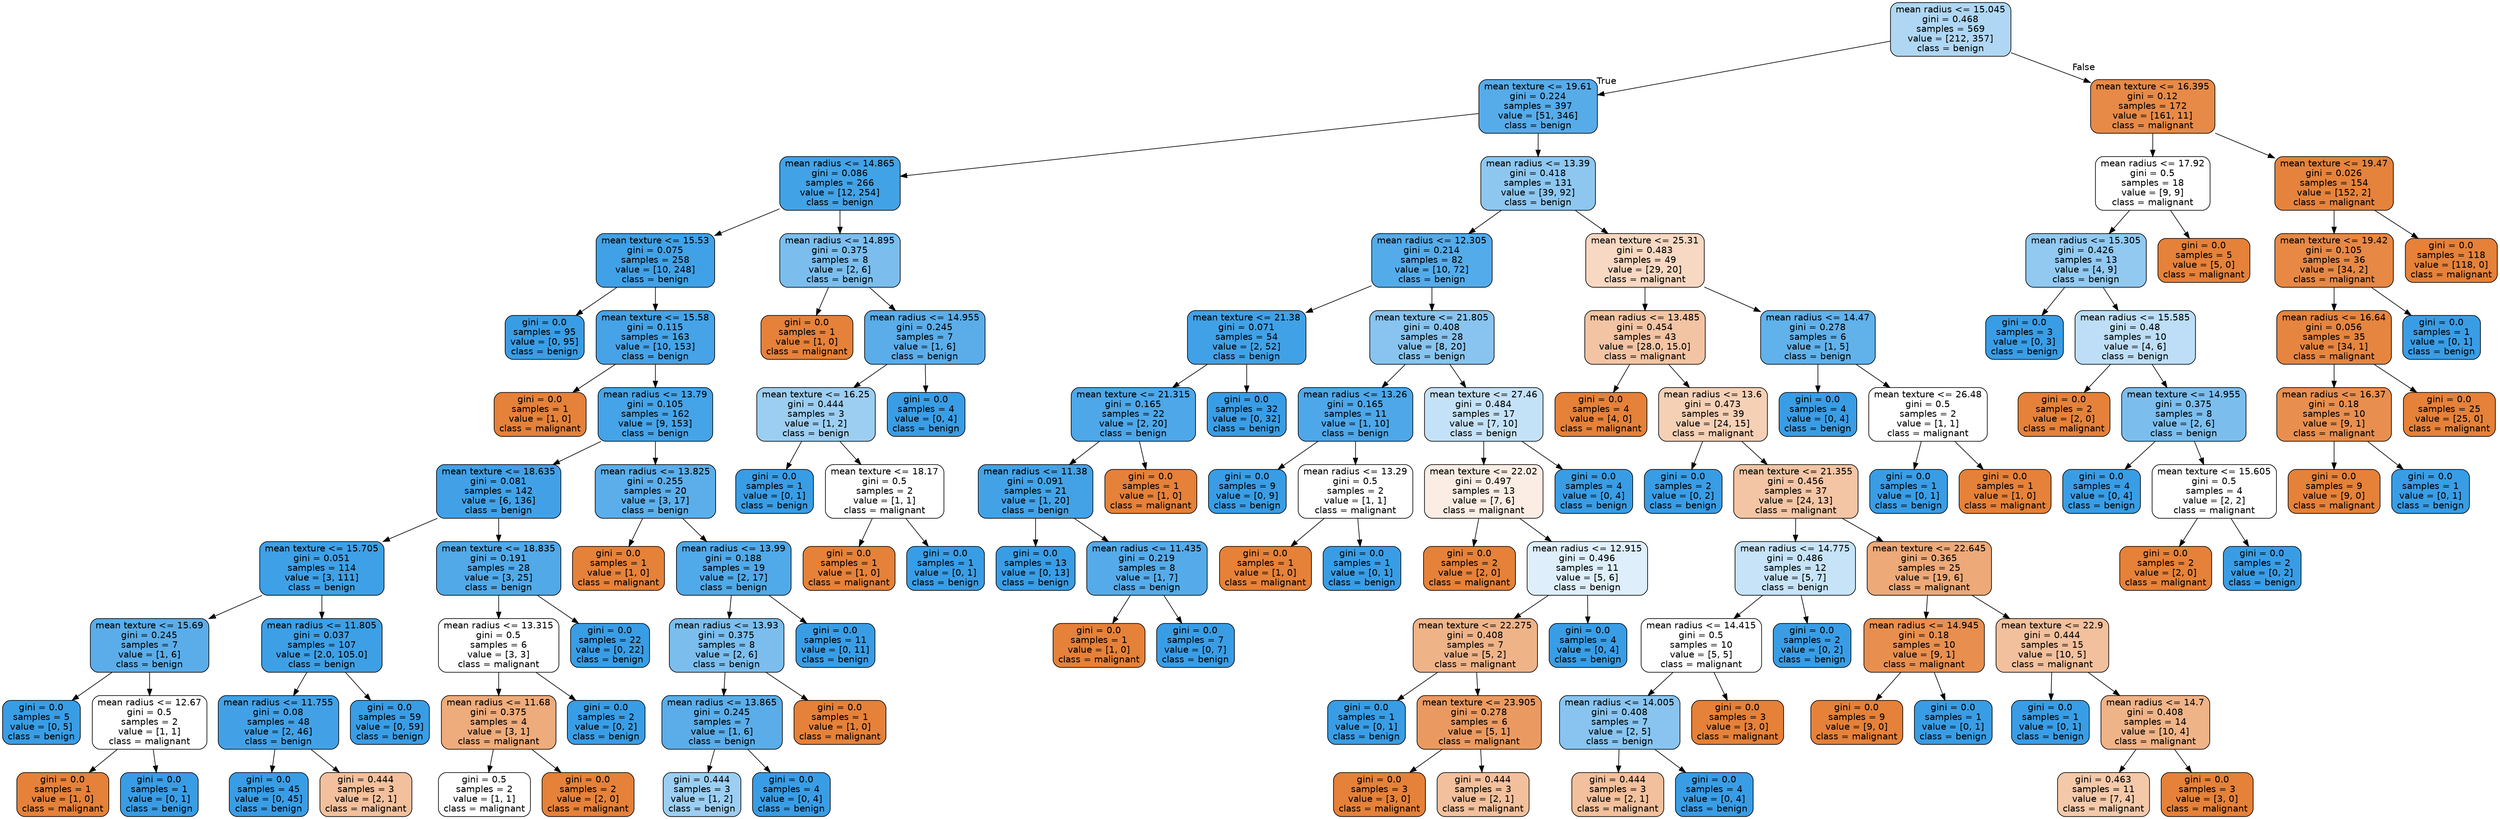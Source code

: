 digraph Tree {
node [shape=box, style="filled, rounded", color="black", fontname="helvetica"] ;
edge [fontname="helvetica"] ;
0 [label="mean radius <= 15.045\ngini = 0.468\nsamples = 569\nvalue = [212, 357]\nclass = benign", fillcolor="#afd7f4"] ;
1 [label="mean texture <= 19.61\ngini = 0.224\nsamples = 397\nvalue = [51, 346]\nclass = benign", fillcolor="#56abe9"] ;
0 -> 1 [labeldistance=2.5, labelangle=45, headlabel="True"] ;
2 [label="mean radius <= 14.865\ngini = 0.086\nsamples = 266\nvalue = [12, 254]\nclass = benign", fillcolor="#42a2e6"] ;
1 -> 2 ;
3 [label="mean texture <= 15.53\ngini = 0.075\nsamples = 258\nvalue = [10, 248]\nclass = benign", fillcolor="#41a1e6"] ;
2 -> 3 ;
4 [label="gini = 0.0\nsamples = 95\nvalue = [0, 95]\nclass = benign", fillcolor="#399de5"] ;
3 -> 4 ;
5 [label="mean texture <= 15.58\ngini = 0.115\nsamples = 163\nvalue = [10, 153]\nclass = benign", fillcolor="#46a3e7"] ;
3 -> 5 ;
6 [label="gini = 0.0\nsamples = 1\nvalue = [1, 0]\nclass = malignant", fillcolor="#e58139"] ;
5 -> 6 ;
7 [label="mean radius <= 13.79\ngini = 0.105\nsamples = 162\nvalue = [9, 153]\nclass = benign", fillcolor="#45a3e7"] ;
5 -> 7 ;
8 [label="mean texture <= 18.635\ngini = 0.081\nsamples = 142\nvalue = [6, 136]\nclass = benign", fillcolor="#42a1e6"] ;
7 -> 8 ;
9 [label="mean texture <= 15.705\ngini = 0.051\nsamples = 114\nvalue = [3, 111]\nclass = benign", fillcolor="#3ea0e6"] ;
8 -> 9 ;
10 [label="mean texture <= 15.69\ngini = 0.245\nsamples = 7\nvalue = [1, 6]\nclass = benign", fillcolor="#5aade9"] ;
9 -> 10 ;
11 [label="gini = 0.0\nsamples = 5\nvalue = [0, 5]\nclass = benign", fillcolor="#399de5"] ;
10 -> 11 ;
12 [label="mean radius <= 12.67\ngini = 0.5\nsamples = 2\nvalue = [1, 1]\nclass = malignant", fillcolor="#ffffff"] ;
10 -> 12 ;
13 [label="gini = 0.0\nsamples = 1\nvalue = [1, 0]\nclass = malignant", fillcolor="#e58139"] ;
12 -> 13 ;
14 [label="gini = 0.0\nsamples = 1\nvalue = [0, 1]\nclass = benign", fillcolor="#399de5"] ;
12 -> 14 ;
15 [label="mean radius <= 11.805\ngini = 0.037\nsamples = 107\nvalue = [2.0, 105.0]\nclass = benign", fillcolor="#3d9fe5"] ;
9 -> 15 ;
16 [label="mean radius <= 11.755\ngini = 0.08\nsamples = 48\nvalue = [2, 46]\nclass = benign", fillcolor="#42a1e6"] ;
15 -> 16 ;
17 [label="gini = 0.0\nsamples = 45\nvalue = [0, 45]\nclass = benign", fillcolor="#399de5"] ;
16 -> 17 ;
18 [label="gini = 0.444\nsamples = 3\nvalue = [2, 1]\nclass = malignant", fillcolor="#f2c09c"] ;
16 -> 18 ;
19 [label="gini = 0.0\nsamples = 59\nvalue = [0, 59]\nclass = benign", fillcolor="#399de5"] ;
15 -> 19 ;
20 [label="mean texture <= 18.835\ngini = 0.191\nsamples = 28\nvalue = [3, 25]\nclass = benign", fillcolor="#51a9e8"] ;
8 -> 20 ;
21 [label="mean radius <= 13.315\ngini = 0.5\nsamples = 6\nvalue = [3, 3]\nclass = malignant", fillcolor="#ffffff"] ;
20 -> 21 ;
22 [label="mean radius <= 11.68\ngini = 0.375\nsamples = 4\nvalue = [3, 1]\nclass = malignant", fillcolor="#eeab7b"] ;
21 -> 22 ;
23 [label="gini = 0.5\nsamples = 2\nvalue = [1, 1]\nclass = malignant", fillcolor="#ffffff"] ;
22 -> 23 ;
24 [label="gini = 0.0\nsamples = 2\nvalue = [2, 0]\nclass = malignant", fillcolor="#e58139"] ;
22 -> 24 ;
25 [label="gini = 0.0\nsamples = 2\nvalue = [0, 2]\nclass = benign", fillcolor="#399de5"] ;
21 -> 25 ;
26 [label="gini = 0.0\nsamples = 22\nvalue = [0, 22]\nclass = benign", fillcolor="#399de5"] ;
20 -> 26 ;
27 [label="mean radius <= 13.825\ngini = 0.255\nsamples = 20\nvalue = [3, 17]\nclass = benign", fillcolor="#5caeea"] ;
7 -> 27 ;
28 [label="gini = 0.0\nsamples = 1\nvalue = [1, 0]\nclass = malignant", fillcolor="#e58139"] ;
27 -> 28 ;
29 [label="mean radius <= 13.99\ngini = 0.188\nsamples = 19\nvalue = [2, 17]\nclass = benign", fillcolor="#50a9e8"] ;
27 -> 29 ;
30 [label="mean radius <= 13.93\ngini = 0.375\nsamples = 8\nvalue = [2, 6]\nclass = benign", fillcolor="#7bbeee"] ;
29 -> 30 ;
31 [label="mean radius <= 13.865\ngini = 0.245\nsamples = 7\nvalue = [1, 6]\nclass = benign", fillcolor="#5aade9"] ;
30 -> 31 ;
32 [label="gini = 0.444\nsamples = 3\nvalue = [1, 2]\nclass = benign", fillcolor="#9ccef2"] ;
31 -> 32 ;
33 [label="gini = 0.0\nsamples = 4\nvalue = [0, 4]\nclass = benign", fillcolor="#399de5"] ;
31 -> 33 ;
34 [label="gini = 0.0\nsamples = 1\nvalue = [1, 0]\nclass = malignant", fillcolor="#e58139"] ;
30 -> 34 ;
35 [label="gini = 0.0\nsamples = 11\nvalue = [0, 11]\nclass = benign", fillcolor="#399de5"] ;
29 -> 35 ;
36 [label="mean radius <= 14.895\ngini = 0.375\nsamples = 8\nvalue = [2, 6]\nclass = benign", fillcolor="#7bbeee"] ;
2 -> 36 ;
37 [label="gini = 0.0\nsamples = 1\nvalue = [1, 0]\nclass = malignant", fillcolor="#e58139"] ;
36 -> 37 ;
38 [label="mean radius <= 14.955\ngini = 0.245\nsamples = 7\nvalue = [1, 6]\nclass = benign", fillcolor="#5aade9"] ;
36 -> 38 ;
39 [label="mean texture <= 16.25\ngini = 0.444\nsamples = 3\nvalue = [1, 2]\nclass = benign", fillcolor="#9ccef2"] ;
38 -> 39 ;
40 [label="gini = 0.0\nsamples = 1\nvalue = [0, 1]\nclass = benign", fillcolor="#399de5"] ;
39 -> 40 ;
41 [label="mean texture <= 18.17\ngini = 0.5\nsamples = 2\nvalue = [1, 1]\nclass = malignant", fillcolor="#ffffff"] ;
39 -> 41 ;
42 [label="gini = 0.0\nsamples = 1\nvalue = [1, 0]\nclass = malignant", fillcolor="#e58139"] ;
41 -> 42 ;
43 [label="gini = 0.0\nsamples = 1\nvalue = [0, 1]\nclass = benign", fillcolor="#399de5"] ;
41 -> 43 ;
44 [label="gini = 0.0\nsamples = 4\nvalue = [0, 4]\nclass = benign", fillcolor="#399de5"] ;
38 -> 44 ;
45 [label="mean radius <= 13.39\ngini = 0.418\nsamples = 131\nvalue = [39, 92]\nclass = benign", fillcolor="#8dc7f0"] ;
1 -> 45 ;
46 [label="mean radius <= 12.305\ngini = 0.214\nsamples = 82\nvalue = [10, 72]\nclass = benign", fillcolor="#54abe9"] ;
45 -> 46 ;
47 [label="mean texture <= 21.38\ngini = 0.071\nsamples = 54\nvalue = [2, 52]\nclass = benign", fillcolor="#41a1e6"] ;
46 -> 47 ;
48 [label="mean texture <= 21.315\ngini = 0.165\nsamples = 22\nvalue = [2, 20]\nclass = benign", fillcolor="#4da7e8"] ;
47 -> 48 ;
49 [label="mean radius <= 11.38\ngini = 0.091\nsamples = 21\nvalue = [1, 20]\nclass = benign", fillcolor="#43a2e6"] ;
48 -> 49 ;
50 [label="gini = 0.0\nsamples = 13\nvalue = [0, 13]\nclass = benign", fillcolor="#399de5"] ;
49 -> 50 ;
51 [label="mean radius <= 11.435\ngini = 0.219\nsamples = 8\nvalue = [1, 7]\nclass = benign", fillcolor="#55abe9"] ;
49 -> 51 ;
52 [label="gini = 0.0\nsamples = 1\nvalue = [1, 0]\nclass = malignant", fillcolor="#e58139"] ;
51 -> 52 ;
53 [label="gini = 0.0\nsamples = 7\nvalue = [0, 7]\nclass = benign", fillcolor="#399de5"] ;
51 -> 53 ;
54 [label="gini = 0.0\nsamples = 1\nvalue = [1, 0]\nclass = malignant", fillcolor="#e58139"] ;
48 -> 54 ;
55 [label="gini = 0.0\nsamples = 32\nvalue = [0, 32]\nclass = benign", fillcolor="#399de5"] ;
47 -> 55 ;
56 [label="mean texture <= 21.805\ngini = 0.408\nsamples = 28\nvalue = [8, 20]\nclass = benign", fillcolor="#88c4ef"] ;
46 -> 56 ;
57 [label="mean radius <= 13.26\ngini = 0.165\nsamples = 11\nvalue = [1, 10]\nclass = benign", fillcolor="#4da7e8"] ;
56 -> 57 ;
58 [label="gini = 0.0\nsamples = 9\nvalue = [0, 9]\nclass = benign", fillcolor="#399de5"] ;
57 -> 58 ;
59 [label="mean radius <= 13.29\ngini = 0.5\nsamples = 2\nvalue = [1, 1]\nclass = malignant", fillcolor="#ffffff"] ;
57 -> 59 ;
60 [label="gini = 0.0\nsamples = 1\nvalue = [1, 0]\nclass = malignant", fillcolor="#e58139"] ;
59 -> 60 ;
61 [label="gini = 0.0\nsamples = 1\nvalue = [0, 1]\nclass = benign", fillcolor="#399de5"] ;
59 -> 61 ;
62 [label="mean texture <= 27.46\ngini = 0.484\nsamples = 17\nvalue = [7, 10]\nclass = benign", fillcolor="#c4e2f7"] ;
56 -> 62 ;
63 [label="mean texture <= 22.02\ngini = 0.497\nsamples = 13\nvalue = [7, 6]\nclass = malignant", fillcolor="#fbede3"] ;
62 -> 63 ;
64 [label="gini = 0.0\nsamples = 2\nvalue = [2, 0]\nclass = malignant", fillcolor="#e58139"] ;
63 -> 64 ;
65 [label="mean radius <= 12.915\ngini = 0.496\nsamples = 11\nvalue = [5, 6]\nclass = benign", fillcolor="#deeffb"] ;
63 -> 65 ;
66 [label="mean texture <= 22.275\ngini = 0.408\nsamples = 7\nvalue = [5, 2]\nclass = malignant", fillcolor="#efb388"] ;
65 -> 66 ;
67 [label="gini = 0.0\nsamples = 1\nvalue = [0, 1]\nclass = benign", fillcolor="#399de5"] ;
66 -> 67 ;
68 [label="mean texture <= 23.905\ngini = 0.278\nsamples = 6\nvalue = [5, 1]\nclass = malignant", fillcolor="#ea9a61"] ;
66 -> 68 ;
69 [label="gini = 0.0\nsamples = 3\nvalue = [3, 0]\nclass = malignant", fillcolor="#e58139"] ;
68 -> 69 ;
70 [label="gini = 0.444\nsamples = 3\nvalue = [2, 1]\nclass = malignant", fillcolor="#f2c09c"] ;
68 -> 70 ;
71 [label="gini = 0.0\nsamples = 4\nvalue = [0, 4]\nclass = benign", fillcolor="#399de5"] ;
65 -> 71 ;
72 [label="gini = 0.0\nsamples = 4\nvalue = [0, 4]\nclass = benign", fillcolor="#399de5"] ;
62 -> 72 ;
73 [label="mean texture <= 25.31\ngini = 0.483\nsamples = 49\nvalue = [29, 20]\nclass = malignant", fillcolor="#f7d8c2"] ;
45 -> 73 ;
74 [label="mean radius <= 13.485\ngini = 0.454\nsamples = 43\nvalue = [28.0, 15.0]\nclass = malignant", fillcolor="#f3c4a3"] ;
73 -> 74 ;
75 [label="gini = 0.0\nsamples = 4\nvalue = [4, 0]\nclass = malignant", fillcolor="#e58139"] ;
74 -> 75 ;
76 [label="mean radius <= 13.6\ngini = 0.473\nsamples = 39\nvalue = [24, 15]\nclass = malignant", fillcolor="#f5d0b5"] ;
74 -> 76 ;
77 [label="gini = 0.0\nsamples = 2\nvalue = [0, 2]\nclass = benign", fillcolor="#399de5"] ;
76 -> 77 ;
78 [label="mean texture <= 21.355\ngini = 0.456\nsamples = 37\nvalue = [24, 13]\nclass = malignant", fillcolor="#f3c5a4"] ;
76 -> 78 ;
79 [label="mean radius <= 14.775\ngini = 0.486\nsamples = 12\nvalue = [5, 7]\nclass = benign", fillcolor="#c6e3f8"] ;
78 -> 79 ;
80 [label="mean radius <= 14.415\ngini = 0.5\nsamples = 10\nvalue = [5, 5]\nclass = malignant", fillcolor="#ffffff"] ;
79 -> 80 ;
81 [label="mean radius <= 14.005\ngini = 0.408\nsamples = 7\nvalue = [2, 5]\nclass = benign", fillcolor="#88c4ef"] ;
80 -> 81 ;
82 [label="gini = 0.444\nsamples = 3\nvalue = [2, 1]\nclass = malignant", fillcolor="#f2c09c"] ;
81 -> 82 ;
83 [label="gini = 0.0\nsamples = 4\nvalue = [0, 4]\nclass = benign", fillcolor="#399de5"] ;
81 -> 83 ;
84 [label="gini = 0.0\nsamples = 3\nvalue = [3, 0]\nclass = malignant", fillcolor="#e58139"] ;
80 -> 84 ;
85 [label="gini = 0.0\nsamples = 2\nvalue = [0, 2]\nclass = benign", fillcolor="#399de5"] ;
79 -> 85 ;
86 [label="mean texture <= 22.645\ngini = 0.365\nsamples = 25\nvalue = [19, 6]\nclass = malignant", fillcolor="#eda978"] ;
78 -> 86 ;
87 [label="mean radius <= 14.945\ngini = 0.18\nsamples = 10\nvalue = [9, 1]\nclass = malignant", fillcolor="#e88f4f"] ;
86 -> 87 ;
88 [label="gini = 0.0\nsamples = 9\nvalue = [9, 0]\nclass = malignant", fillcolor="#e58139"] ;
87 -> 88 ;
89 [label="gini = 0.0\nsamples = 1\nvalue = [0, 1]\nclass = benign", fillcolor="#399de5"] ;
87 -> 89 ;
90 [label="mean texture <= 22.9\ngini = 0.444\nsamples = 15\nvalue = [10, 5]\nclass = malignant", fillcolor="#f2c09c"] ;
86 -> 90 ;
91 [label="gini = 0.0\nsamples = 1\nvalue = [0, 1]\nclass = benign", fillcolor="#399de5"] ;
90 -> 91 ;
92 [label="mean radius <= 14.7\ngini = 0.408\nsamples = 14\nvalue = [10, 4]\nclass = malignant", fillcolor="#efb388"] ;
90 -> 92 ;
93 [label="gini = 0.463\nsamples = 11\nvalue = [7, 4]\nclass = malignant", fillcolor="#f4c9aa"] ;
92 -> 93 ;
94 [label="gini = 0.0\nsamples = 3\nvalue = [3, 0]\nclass = malignant", fillcolor="#e58139"] ;
92 -> 94 ;
95 [label="mean radius <= 14.47\ngini = 0.278\nsamples = 6\nvalue = [1, 5]\nclass = benign", fillcolor="#61b1ea"] ;
73 -> 95 ;
96 [label="gini = 0.0\nsamples = 4\nvalue = [0, 4]\nclass = benign", fillcolor="#399de5"] ;
95 -> 96 ;
97 [label="mean texture <= 26.48\ngini = 0.5\nsamples = 2\nvalue = [1, 1]\nclass = malignant", fillcolor="#ffffff"] ;
95 -> 97 ;
98 [label="gini = 0.0\nsamples = 1\nvalue = [0, 1]\nclass = benign", fillcolor="#399de5"] ;
97 -> 98 ;
99 [label="gini = 0.0\nsamples = 1\nvalue = [1, 0]\nclass = malignant", fillcolor="#e58139"] ;
97 -> 99 ;
100 [label="mean texture <= 16.395\ngini = 0.12\nsamples = 172\nvalue = [161, 11]\nclass = malignant", fillcolor="#e78a47"] ;
0 -> 100 [labeldistance=2.5, labelangle=-45, headlabel="False"] ;
101 [label="mean radius <= 17.92\ngini = 0.5\nsamples = 18\nvalue = [9, 9]\nclass = malignant", fillcolor="#ffffff"] ;
100 -> 101 ;
102 [label="mean radius <= 15.305\ngini = 0.426\nsamples = 13\nvalue = [4, 9]\nclass = benign", fillcolor="#91c9f1"] ;
101 -> 102 ;
103 [label="gini = 0.0\nsamples = 3\nvalue = [0, 3]\nclass = benign", fillcolor="#399de5"] ;
102 -> 103 ;
104 [label="mean radius <= 15.585\ngini = 0.48\nsamples = 10\nvalue = [4, 6]\nclass = benign", fillcolor="#bddef6"] ;
102 -> 104 ;
105 [label="gini = 0.0\nsamples = 2\nvalue = [2, 0]\nclass = malignant", fillcolor="#e58139"] ;
104 -> 105 ;
106 [label="mean texture <= 14.955\ngini = 0.375\nsamples = 8\nvalue = [2, 6]\nclass = benign", fillcolor="#7bbeee"] ;
104 -> 106 ;
107 [label="gini = 0.0\nsamples = 4\nvalue = [0, 4]\nclass = benign", fillcolor="#399de5"] ;
106 -> 107 ;
108 [label="mean texture <= 15.605\ngini = 0.5\nsamples = 4\nvalue = [2, 2]\nclass = malignant", fillcolor="#ffffff"] ;
106 -> 108 ;
109 [label="gini = 0.0\nsamples = 2\nvalue = [2, 0]\nclass = malignant", fillcolor="#e58139"] ;
108 -> 109 ;
110 [label="gini = 0.0\nsamples = 2\nvalue = [0, 2]\nclass = benign", fillcolor="#399de5"] ;
108 -> 110 ;
111 [label="gini = 0.0\nsamples = 5\nvalue = [5, 0]\nclass = malignant", fillcolor="#e58139"] ;
101 -> 111 ;
112 [label="mean texture <= 19.47\ngini = 0.026\nsamples = 154\nvalue = [152, 2]\nclass = malignant", fillcolor="#e5833c"] ;
100 -> 112 ;
113 [label="mean texture <= 19.42\ngini = 0.105\nsamples = 36\nvalue = [34, 2]\nclass = malignant", fillcolor="#e78845"] ;
112 -> 113 ;
114 [label="mean radius <= 16.64\ngini = 0.056\nsamples = 35\nvalue = [34, 1]\nclass = malignant", fillcolor="#e6853f"] ;
113 -> 114 ;
115 [label="mean radius <= 16.37\ngini = 0.18\nsamples = 10\nvalue = [9, 1]\nclass = malignant", fillcolor="#e88f4f"] ;
114 -> 115 ;
116 [label="gini = 0.0\nsamples = 9\nvalue = [9, 0]\nclass = malignant", fillcolor="#e58139"] ;
115 -> 116 ;
117 [label="gini = 0.0\nsamples = 1\nvalue = [0, 1]\nclass = benign", fillcolor="#399de5"] ;
115 -> 117 ;
118 [label="gini = 0.0\nsamples = 25\nvalue = [25, 0]\nclass = malignant", fillcolor="#e58139"] ;
114 -> 118 ;
119 [label="gini = 0.0\nsamples = 1\nvalue = [0, 1]\nclass = benign", fillcolor="#399de5"] ;
113 -> 119 ;
120 [label="gini = 0.0\nsamples = 118\nvalue = [118, 0]\nclass = malignant", fillcolor="#e58139"] ;
112 -> 120 ;
}